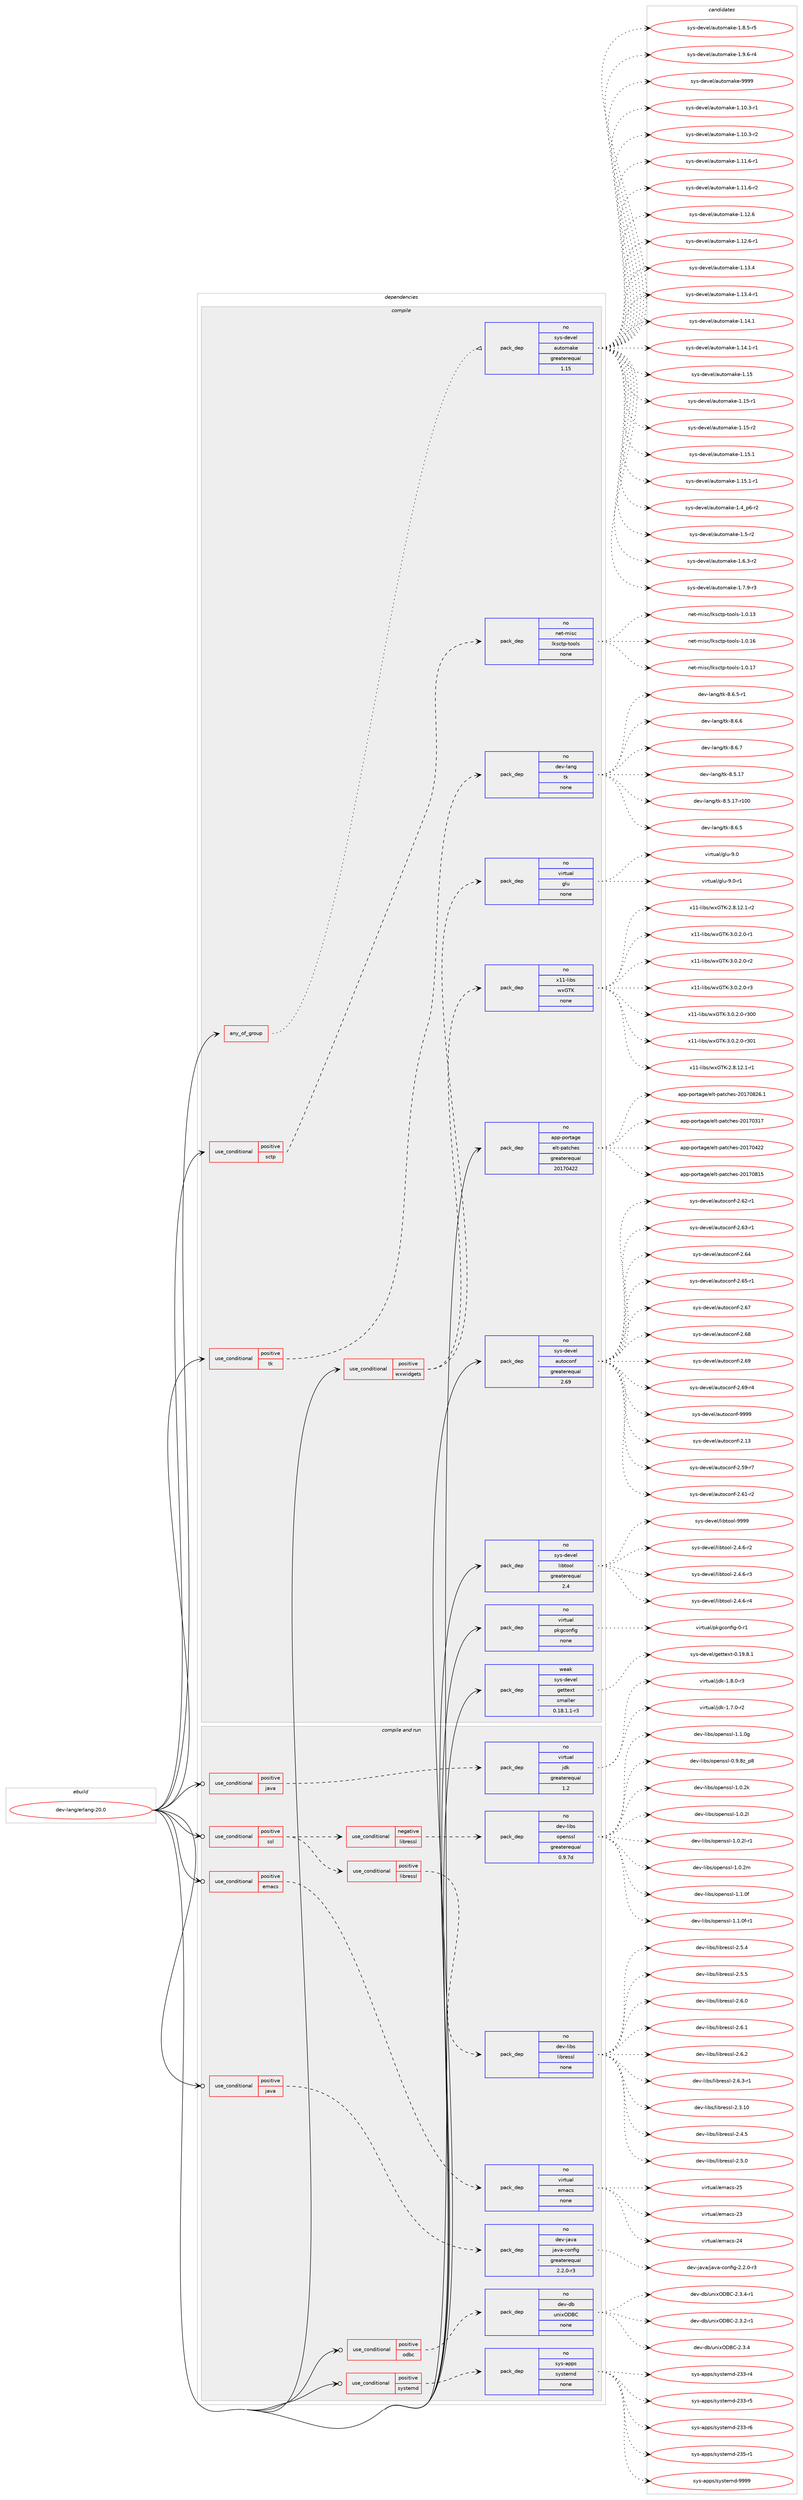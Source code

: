 digraph prolog {

# *************
# Graph options
# *************

newrank=true;
concentrate=true;
compound=true;
graph [rankdir=LR,fontname=Helvetica,fontsize=10,ranksep=1.5];#, ranksep=2.5, nodesep=0.2];
edge  [arrowhead=vee];
node  [fontname=Helvetica,fontsize=10];

# **********
# The ebuild
# **********

subgraph cluster_leftcol {
color=gray;
rank=same;
label=<<i>ebuild</i>>;
id [label="dev-lang/erlang-20.0", color=red, width=4, href="../dev-lang/erlang-20.0.svg"];
}

# ****************
# The dependencies
# ****************

subgraph cluster_midcol {
color=gray;
label=<<i>dependencies</i>>;
subgraph cluster_compile {
fillcolor="#eeeeee";
style=filled;
label=<<i>compile</i>>;
subgraph any3022 {
dependency106469 [label=<<TABLE BORDER="0" CELLBORDER="1" CELLSPACING="0" CELLPADDING="4"><TR><TD CELLPADDING="10">any_of_group</TD></TR></TABLE>>, shape=none, color=red];subgraph pack80615 {
dependency106470 [label=<<TABLE BORDER="0" CELLBORDER="1" CELLSPACING="0" CELLPADDING="4" WIDTH="220"><TR><TD ROWSPAN="6" CELLPADDING="30">pack_dep</TD></TR><TR><TD WIDTH="110">no</TD></TR><TR><TD>sys-devel</TD></TR><TR><TD>automake</TD></TR><TR><TD>greaterequal</TD></TR><TR><TD>1.15</TD></TR></TABLE>>, shape=none, color=blue];
}
dependency106469:e -> dependency106470:w [weight=20,style="dotted",arrowhead="oinv"];
}
id:e -> dependency106469:w [weight=20,style="solid",arrowhead="vee"];
subgraph cond22802 {
dependency106471 [label=<<TABLE BORDER="0" CELLBORDER="1" CELLSPACING="0" CELLPADDING="4"><TR><TD ROWSPAN="3" CELLPADDING="10">use_conditional</TD></TR><TR><TD>positive</TD></TR><TR><TD>sctp</TD></TR></TABLE>>, shape=none, color=red];
subgraph pack80616 {
dependency106472 [label=<<TABLE BORDER="0" CELLBORDER="1" CELLSPACING="0" CELLPADDING="4" WIDTH="220"><TR><TD ROWSPAN="6" CELLPADDING="30">pack_dep</TD></TR><TR><TD WIDTH="110">no</TD></TR><TR><TD>net-misc</TD></TR><TR><TD>lksctp-tools</TD></TR><TR><TD>none</TD></TR><TR><TD></TD></TR></TABLE>>, shape=none, color=blue];
}
dependency106471:e -> dependency106472:w [weight=20,style="dashed",arrowhead="vee"];
}
id:e -> dependency106471:w [weight=20,style="solid",arrowhead="vee"];
subgraph cond22803 {
dependency106473 [label=<<TABLE BORDER="0" CELLBORDER="1" CELLSPACING="0" CELLPADDING="4"><TR><TD ROWSPAN="3" CELLPADDING="10">use_conditional</TD></TR><TR><TD>positive</TD></TR><TR><TD>tk</TD></TR></TABLE>>, shape=none, color=red];
subgraph pack80617 {
dependency106474 [label=<<TABLE BORDER="0" CELLBORDER="1" CELLSPACING="0" CELLPADDING="4" WIDTH="220"><TR><TD ROWSPAN="6" CELLPADDING="30">pack_dep</TD></TR><TR><TD WIDTH="110">no</TD></TR><TR><TD>dev-lang</TD></TR><TR><TD>tk</TD></TR><TR><TD>none</TD></TR><TR><TD></TD></TR></TABLE>>, shape=none, color=blue];
}
dependency106473:e -> dependency106474:w [weight=20,style="dashed",arrowhead="vee"];
}
id:e -> dependency106473:w [weight=20,style="solid",arrowhead="vee"];
subgraph cond22804 {
dependency106475 [label=<<TABLE BORDER="0" CELLBORDER="1" CELLSPACING="0" CELLPADDING="4"><TR><TD ROWSPAN="3" CELLPADDING="10">use_conditional</TD></TR><TR><TD>positive</TD></TR><TR><TD>wxwidgets</TD></TR></TABLE>>, shape=none, color=red];
subgraph pack80618 {
dependency106476 [label=<<TABLE BORDER="0" CELLBORDER="1" CELLSPACING="0" CELLPADDING="4" WIDTH="220"><TR><TD ROWSPAN="6" CELLPADDING="30">pack_dep</TD></TR><TR><TD WIDTH="110">no</TD></TR><TR><TD>x11-libs</TD></TR><TR><TD>wxGTK</TD></TR><TR><TD>none</TD></TR><TR><TD></TD></TR></TABLE>>, shape=none, color=blue];
}
dependency106475:e -> dependency106476:w [weight=20,style="dashed",arrowhead="vee"];
subgraph pack80619 {
dependency106477 [label=<<TABLE BORDER="0" CELLBORDER="1" CELLSPACING="0" CELLPADDING="4" WIDTH="220"><TR><TD ROWSPAN="6" CELLPADDING="30">pack_dep</TD></TR><TR><TD WIDTH="110">no</TD></TR><TR><TD>virtual</TD></TR><TR><TD>glu</TD></TR><TR><TD>none</TD></TR><TR><TD></TD></TR></TABLE>>, shape=none, color=blue];
}
dependency106475:e -> dependency106477:w [weight=20,style="dashed",arrowhead="vee"];
}
id:e -> dependency106475:w [weight=20,style="solid",arrowhead="vee"];
subgraph pack80620 {
dependency106478 [label=<<TABLE BORDER="0" CELLBORDER="1" CELLSPACING="0" CELLPADDING="4" WIDTH="220"><TR><TD ROWSPAN="6" CELLPADDING="30">pack_dep</TD></TR><TR><TD WIDTH="110">no</TD></TR><TR><TD>app-portage</TD></TR><TR><TD>elt-patches</TD></TR><TR><TD>greaterequal</TD></TR><TR><TD>20170422</TD></TR></TABLE>>, shape=none, color=blue];
}
id:e -> dependency106478:w [weight=20,style="solid",arrowhead="vee"];
subgraph pack80621 {
dependency106479 [label=<<TABLE BORDER="0" CELLBORDER="1" CELLSPACING="0" CELLPADDING="4" WIDTH="220"><TR><TD ROWSPAN="6" CELLPADDING="30">pack_dep</TD></TR><TR><TD WIDTH="110">no</TD></TR><TR><TD>sys-devel</TD></TR><TR><TD>autoconf</TD></TR><TR><TD>greaterequal</TD></TR><TR><TD>2.69</TD></TR></TABLE>>, shape=none, color=blue];
}
id:e -> dependency106479:w [weight=20,style="solid",arrowhead="vee"];
subgraph pack80622 {
dependency106480 [label=<<TABLE BORDER="0" CELLBORDER="1" CELLSPACING="0" CELLPADDING="4" WIDTH="220"><TR><TD ROWSPAN="6" CELLPADDING="30">pack_dep</TD></TR><TR><TD WIDTH="110">no</TD></TR><TR><TD>sys-devel</TD></TR><TR><TD>libtool</TD></TR><TR><TD>greaterequal</TD></TR><TR><TD>2.4</TD></TR></TABLE>>, shape=none, color=blue];
}
id:e -> dependency106480:w [weight=20,style="solid",arrowhead="vee"];
subgraph pack80623 {
dependency106481 [label=<<TABLE BORDER="0" CELLBORDER="1" CELLSPACING="0" CELLPADDING="4" WIDTH="220"><TR><TD ROWSPAN="6" CELLPADDING="30">pack_dep</TD></TR><TR><TD WIDTH="110">no</TD></TR><TR><TD>virtual</TD></TR><TR><TD>pkgconfig</TD></TR><TR><TD>none</TD></TR><TR><TD></TD></TR></TABLE>>, shape=none, color=blue];
}
id:e -> dependency106481:w [weight=20,style="solid",arrowhead="vee"];
subgraph pack80624 {
dependency106482 [label=<<TABLE BORDER="0" CELLBORDER="1" CELLSPACING="0" CELLPADDING="4" WIDTH="220"><TR><TD ROWSPAN="6" CELLPADDING="30">pack_dep</TD></TR><TR><TD WIDTH="110">weak</TD></TR><TR><TD>sys-devel</TD></TR><TR><TD>gettext</TD></TR><TR><TD>smaller</TD></TR><TR><TD>0.18.1.1-r3</TD></TR></TABLE>>, shape=none, color=blue];
}
id:e -> dependency106482:w [weight=20,style="solid",arrowhead="vee"];
}
subgraph cluster_compileandrun {
fillcolor="#eeeeee";
style=filled;
label=<<i>compile and run</i>>;
subgraph cond22805 {
dependency106483 [label=<<TABLE BORDER="0" CELLBORDER="1" CELLSPACING="0" CELLPADDING="4"><TR><TD ROWSPAN="3" CELLPADDING="10">use_conditional</TD></TR><TR><TD>positive</TD></TR><TR><TD>emacs</TD></TR></TABLE>>, shape=none, color=red];
subgraph pack80625 {
dependency106484 [label=<<TABLE BORDER="0" CELLBORDER="1" CELLSPACING="0" CELLPADDING="4" WIDTH="220"><TR><TD ROWSPAN="6" CELLPADDING="30">pack_dep</TD></TR><TR><TD WIDTH="110">no</TD></TR><TR><TD>virtual</TD></TR><TR><TD>emacs</TD></TR><TR><TD>none</TD></TR><TR><TD></TD></TR></TABLE>>, shape=none, color=blue];
}
dependency106483:e -> dependency106484:w [weight=20,style="dashed",arrowhead="vee"];
}
id:e -> dependency106483:w [weight=20,style="solid",arrowhead="odotvee"];
subgraph cond22806 {
dependency106485 [label=<<TABLE BORDER="0" CELLBORDER="1" CELLSPACING="0" CELLPADDING="4"><TR><TD ROWSPAN="3" CELLPADDING="10">use_conditional</TD></TR><TR><TD>positive</TD></TR><TR><TD>java</TD></TR></TABLE>>, shape=none, color=red];
subgraph pack80626 {
dependency106486 [label=<<TABLE BORDER="0" CELLBORDER="1" CELLSPACING="0" CELLPADDING="4" WIDTH="220"><TR><TD ROWSPAN="6" CELLPADDING="30">pack_dep</TD></TR><TR><TD WIDTH="110">no</TD></TR><TR><TD>dev-java</TD></TR><TR><TD>java-config</TD></TR><TR><TD>greaterequal</TD></TR><TR><TD>2.2.0-r3</TD></TR></TABLE>>, shape=none, color=blue];
}
dependency106485:e -> dependency106486:w [weight=20,style="dashed",arrowhead="vee"];
}
id:e -> dependency106485:w [weight=20,style="solid",arrowhead="odotvee"];
subgraph cond22807 {
dependency106487 [label=<<TABLE BORDER="0" CELLBORDER="1" CELLSPACING="0" CELLPADDING="4"><TR><TD ROWSPAN="3" CELLPADDING="10">use_conditional</TD></TR><TR><TD>positive</TD></TR><TR><TD>java</TD></TR></TABLE>>, shape=none, color=red];
subgraph pack80627 {
dependency106488 [label=<<TABLE BORDER="0" CELLBORDER="1" CELLSPACING="0" CELLPADDING="4" WIDTH="220"><TR><TD ROWSPAN="6" CELLPADDING="30">pack_dep</TD></TR><TR><TD WIDTH="110">no</TD></TR><TR><TD>virtual</TD></TR><TR><TD>jdk</TD></TR><TR><TD>greaterequal</TD></TR><TR><TD>1.2</TD></TR></TABLE>>, shape=none, color=blue];
}
dependency106487:e -> dependency106488:w [weight=20,style="dashed",arrowhead="vee"];
}
id:e -> dependency106487:w [weight=20,style="solid",arrowhead="odotvee"];
subgraph cond22808 {
dependency106489 [label=<<TABLE BORDER="0" CELLBORDER="1" CELLSPACING="0" CELLPADDING="4"><TR><TD ROWSPAN="3" CELLPADDING="10">use_conditional</TD></TR><TR><TD>positive</TD></TR><TR><TD>odbc</TD></TR></TABLE>>, shape=none, color=red];
subgraph pack80628 {
dependency106490 [label=<<TABLE BORDER="0" CELLBORDER="1" CELLSPACING="0" CELLPADDING="4" WIDTH="220"><TR><TD ROWSPAN="6" CELLPADDING="30">pack_dep</TD></TR><TR><TD WIDTH="110">no</TD></TR><TR><TD>dev-db</TD></TR><TR><TD>unixODBC</TD></TR><TR><TD>none</TD></TR><TR><TD></TD></TR></TABLE>>, shape=none, color=blue];
}
dependency106489:e -> dependency106490:w [weight=20,style="dashed",arrowhead="vee"];
}
id:e -> dependency106489:w [weight=20,style="solid",arrowhead="odotvee"];
subgraph cond22809 {
dependency106491 [label=<<TABLE BORDER="0" CELLBORDER="1" CELLSPACING="0" CELLPADDING="4"><TR><TD ROWSPAN="3" CELLPADDING="10">use_conditional</TD></TR><TR><TD>positive</TD></TR><TR><TD>ssl</TD></TR></TABLE>>, shape=none, color=red];
subgraph cond22810 {
dependency106492 [label=<<TABLE BORDER="0" CELLBORDER="1" CELLSPACING="0" CELLPADDING="4"><TR><TD ROWSPAN="3" CELLPADDING="10">use_conditional</TD></TR><TR><TD>negative</TD></TR><TR><TD>libressl</TD></TR></TABLE>>, shape=none, color=red];
subgraph pack80629 {
dependency106493 [label=<<TABLE BORDER="0" CELLBORDER="1" CELLSPACING="0" CELLPADDING="4" WIDTH="220"><TR><TD ROWSPAN="6" CELLPADDING="30">pack_dep</TD></TR><TR><TD WIDTH="110">no</TD></TR><TR><TD>dev-libs</TD></TR><TR><TD>openssl</TD></TR><TR><TD>greaterequal</TD></TR><TR><TD>0.9.7d</TD></TR></TABLE>>, shape=none, color=blue];
}
dependency106492:e -> dependency106493:w [weight=20,style="dashed",arrowhead="vee"];
}
dependency106491:e -> dependency106492:w [weight=20,style="dashed",arrowhead="vee"];
subgraph cond22811 {
dependency106494 [label=<<TABLE BORDER="0" CELLBORDER="1" CELLSPACING="0" CELLPADDING="4"><TR><TD ROWSPAN="3" CELLPADDING="10">use_conditional</TD></TR><TR><TD>positive</TD></TR><TR><TD>libressl</TD></TR></TABLE>>, shape=none, color=red];
subgraph pack80630 {
dependency106495 [label=<<TABLE BORDER="0" CELLBORDER="1" CELLSPACING="0" CELLPADDING="4" WIDTH="220"><TR><TD ROWSPAN="6" CELLPADDING="30">pack_dep</TD></TR><TR><TD WIDTH="110">no</TD></TR><TR><TD>dev-libs</TD></TR><TR><TD>libressl</TD></TR><TR><TD>none</TD></TR><TR><TD></TD></TR></TABLE>>, shape=none, color=blue];
}
dependency106494:e -> dependency106495:w [weight=20,style="dashed",arrowhead="vee"];
}
dependency106491:e -> dependency106494:w [weight=20,style="dashed",arrowhead="vee"];
}
id:e -> dependency106491:w [weight=20,style="solid",arrowhead="odotvee"];
subgraph cond22812 {
dependency106496 [label=<<TABLE BORDER="0" CELLBORDER="1" CELLSPACING="0" CELLPADDING="4"><TR><TD ROWSPAN="3" CELLPADDING="10">use_conditional</TD></TR><TR><TD>positive</TD></TR><TR><TD>systemd</TD></TR></TABLE>>, shape=none, color=red];
subgraph pack80631 {
dependency106497 [label=<<TABLE BORDER="0" CELLBORDER="1" CELLSPACING="0" CELLPADDING="4" WIDTH="220"><TR><TD ROWSPAN="6" CELLPADDING="30">pack_dep</TD></TR><TR><TD WIDTH="110">no</TD></TR><TR><TD>sys-apps</TD></TR><TR><TD>systemd</TD></TR><TR><TD>none</TD></TR><TR><TD></TD></TR></TABLE>>, shape=none, color=blue];
}
dependency106496:e -> dependency106497:w [weight=20,style="dashed",arrowhead="vee"];
}
id:e -> dependency106496:w [weight=20,style="solid",arrowhead="odotvee"];
}
subgraph cluster_run {
fillcolor="#eeeeee";
style=filled;
label=<<i>run</i>>;
}
}

# **************
# The candidates
# **************

subgraph cluster_choices {
rank=same;
color=gray;
label=<<i>candidates</i>>;

subgraph choice80615 {
color=black;
nodesep=1;
choice11512111545100101118101108479711711611110997107101454946494846514511449 [label="sys-devel/automake-1.10.3-r1", color=red, width=4,href="../sys-devel/automake-1.10.3-r1.svg"];
choice11512111545100101118101108479711711611110997107101454946494846514511450 [label="sys-devel/automake-1.10.3-r2", color=red, width=4,href="../sys-devel/automake-1.10.3-r2.svg"];
choice11512111545100101118101108479711711611110997107101454946494946544511449 [label="sys-devel/automake-1.11.6-r1", color=red, width=4,href="../sys-devel/automake-1.11.6-r1.svg"];
choice11512111545100101118101108479711711611110997107101454946494946544511450 [label="sys-devel/automake-1.11.6-r2", color=red, width=4,href="../sys-devel/automake-1.11.6-r2.svg"];
choice1151211154510010111810110847971171161111099710710145494649504654 [label="sys-devel/automake-1.12.6", color=red, width=4,href="../sys-devel/automake-1.12.6.svg"];
choice11512111545100101118101108479711711611110997107101454946495046544511449 [label="sys-devel/automake-1.12.6-r1", color=red, width=4,href="../sys-devel/automake-1.12.6-r1.svg"];
choice1151211154510010111810110847971171161111099710710145494649514652 [label="sys-devel/automake-1.13.4", color=red, width=4,href="../sys-devel/automake-1.13.4.svg"];
choice11512111545100101118101108479711711611110997107101454946495146524511449 [label="sys-devel/automake-1.13.4-r1", color=red, width=4,href="../sys-devel/automake-1.13.4-r1.svg"];
choice1151211154510010111810110847971171161111099710710145494649524649 [label="sys-devel/automake-1.14.1", color=red, width=4,href="../sys-devel/automake-1.14.1.svg"];
choice11512111545100101118101108479711711611110997107101454946495246494511449 [label="sys-devel/automake-1.14.1-r1", color=red, width=4,href="../sys-devel/automake-1.14.1-r1.svg"];
choice115121115451001011181011084797117116111109971071014549464953 [label="sys-devel/automake-1.15", color=red, width=4,href="../sys-devel/automake-1.15.svg"];
choice1151211154510010111810110847971171161111099710710145494649534511449 [label="sys-devel/automake-1.15-r1", color=red, width=4,href="../sys-devel/automake-1.15-r1.svg"];
choice1151211154510010111810110847971171161111099710710145494649534511450 [label="sys-devel/automake-1.15-r2", color=red, width=4,href="../sys-devel/automake-1.15-r2.svg"];
choice1151211154510010111810110847971171161111099710710145494649534649 [label="sys-devel/automake-1.15.1", color=red, width=4,href="../sys-devel/automake-1.15.1.svg"];
choice11512111545100101118101108479711711611110997107101454946495346494511449 [label="sys-devel/automake-1.15.1-r1", color=red, width=4,href="../sys-devel/automake-1.15.1-r1.svg"];
choice115121115451001011181011084797117116111109971071014549465295112544511450 [label="sys-devel/automake-1.4_p6-r2", color=red, width=4,href="../sys-devel/automake-1.4_p6-r2.svg"];
choice11512111545100101118101108479711711611110997107101454946534511450 [label="sys-devel/automake-1.5-r2", color=red, width=4,href="../sys-devel/automake-1.5-r2.svg"];
choice115121115451001011181011084797117116111109971071014549465446514511450 [label="sys-devel/automake-1.6.3-r2", color=red, width=4,href="../sys-devel/automake-1.6.3-r2.svg"];
choice115121115451001011181011084797117116111109971071014549465546574511451 [label="sys-devel/automake-1.7.9-r3", color=red, width=4,href="../sys-devel/automake-1.7.9-r3.svg"];
choice115121115451001011181011084797117116111109971071014549465646534511453 [label="sys-devel/automake-1.8.5-r5", color=red, width=4,href="../sys-devel/automake-1.8.5-r5.svg"];
choice115121115451001011181011084797117116111109971071014549465746544511452 [label="sys-devel/automake-1.9.6-r4", color=red, width=4,href="../sys-devel/automake-1.9.6-r4.svg"];
choice115121115451001011181011084797117116111109971071014557575757 [label="sys-devel/automake-9999", color=red, width=4,href="../sys-devel/automake-9999.svg"];
dependency106470:e -> choice11512111545100101118101108479711711611110997107101454946494846514511449:w [style=dotted,weight="100"];
dependency106470:e -> choice11512111545100101118101108479711711611110997107101454946494846514511450:w [style=dotted,weight="100"];
dependency106470:e -> choice11512111545100101118101108479711711611110997107101454946494946544511449:w [style=dotted,weight="100"];
dependency106470:e -> choice11512111545100101118101108479711711611110997107101454946494946544511450:w [style=dotted,weight="100"];
dependency106470:e -> choice1151211154510010111810110847971171161111099710710145494649504654:w [style=dotted,weight="100"];
dependency106470:e -> choice11512111545100101118101108479711711611110997107101454946495046544511449:w [style=dotted,weight="100"];
dependency106470:e -> choice1151211154510010111810110847971171161111099710710145494649514652:w [style=dotted,weight="100"];
dependency106470:e -> choice11512111545100101118101108479711711611110997107101454946495146524511449:w [style=dotted,weight="100"];
dependency106470:e -> choice1151211154510010111810110847971171161111099710710145494649524649:w [style=dotted,weight="100"];
dependency106470:e -> choice11512111545100101118101108479711711611110997107101454946495246494511449:w [style=dotted,weight="100"];
dependency106470:e -> choice115121115451001011181011084797117116111109971071014549464953:w [style=dotted,weight="100"];
dependency106470:e -> choice1151211154510010111810110847971171161111099710710145494649534511449:w [style=dotted,weight="100"];
dependency106470:e -> choice1151211154510010111810110847971171161111099710710145494649534511450:w [style=dotted,weight="100"];
dependency106470:e -> choice1151211154510010111810110847971171161111099710710145494649534649:w [style=dotted,weight="100"];
dependency106470:e -> choice11512111545100101118101108479711711611110997107101454946495346494511449:w [style=dotted,weight="100"];
dependency106470:e -> choice115121115451001011181011084797117116111109971071014549465295112544511450:w [style=dotted,weight="100"];
dependency106470:e -> choice11512111545100101118101108479711711611110997107101454946534511450:w [style=dotted,weight="100"];
dependency106470:e -> choice115121115451001011181011084797117116111109971071014549465446514511450:w [style=dotted,weight="100"];
dependency106470:e -> choice115121115451001011181011084797117116111109971071014549465546574511451:w [style=dotted,weight="100"];
dependency106470:e -> choice115121115451001011181011084797117116111109971071014549465646534511453:w [style=dotted,weight="100"];
dependency106470:e -> choice115121115451001011181011084797117116111109971071014549465746544511452:w [style=dotted,weight="100"];
dependency106470:e -> choice115121115451001011181011084797117116111109971071014557575757:w [style=dotted,weight="100"];
}
subgraph choice80616 {
color=black;
nodesep=1;
choice110101116451091051159947108107115991161124511611111110811545494648464951 [label="net-misc/lksctp-tools-1.0.13", color=red, width=4,href="../net-misc/lksctp-tools-1.0.13.svg"];
choice110101116451091051159947108107115991161124511611111110811545494648464954 [label="net-misc/lksctp-tools-1.0.16", color=red, width=4,href="../net-misc/lksctp-tools-1.0.16.svg"];
choice110101116451091051159947108107115991161124511611111110811545494648464955 [label="net-misc/lksctp-tools-1.0.17", color=red, width=4,href="../net-misc/lksctp-tools-1.0.17.svg"];
dependency106472:e -> choice110101116451091051159947108107115991161124511611111110811545494648464951:w [style=dotted,weight="100"];
dependency106472:e -> choice110101116451091051159947108107115991161124511611111110811545494648464954:w [style=dotted,weight="100"];
dependency106472:e -> choice110101116451091051159947108107115991161124511611111110811545494648464955:w [style=dotted,weight="100"];
}
subgraph choice80617 {
color=black;
nodesep=1;
choice10010111845108971101034711610745564653464955 [label="dev-lang/tk-8.5.17", color=red, width=4,href="../dev-lang/tk-8.5.17.svg"];
choice1001011184510897110103471161074556465346495545114494848 [label="dev-lang/tk-8.5.17-r100", color=red, width=4,href="../dev-lang/tk-8.5.17-r100.svg"];
choice100101118451089711010347116107455646544653 [label="dev-lang/tk-8.6.5", color=red, width=4,href="../dev-lang/tk-8.6.5.svg"];
choice1001011184510897110103471161074556465446534511449 [label="dev-lang/tk-8.6.5-r1", color=red, width=4,href="../dev-lang/tk-8.6.5-r1.svg"];
choice100101118451089711010347116107455646544654 [label="dev-lang/tk-8.6.6", color=red, width=4,href="../dev-lang/tk-8.6.6.svg"];
choice100101118451089711010347116107455646544655 [label="dev-lang/tk-8.6.7", color=red, width=4,href="../dev-lang/tk-8.6.7.svg"];
dependency106474:e -> choice10010111845108971101034711610745564653464955:w [style=dotted,weight="100"];
dependency106474:e -> choice1001011184510897110103471161074556465346495545114494848:w [style=dotted,weight="100"];
dependency106474:e -> choice100101118451089711010347116107455646544653:w [style=dotted,weight="100"];
dependency106474:e -> choice1001011184510897110103471161074556465446534511449:w [style=dotted,weight="100"];
dependency106474:e -> choice100101118451089711010347116107455646544654:w [style=dotted,weight="100"];
dependency106474:e -> choice100101118451089711010347116107455646544655:w [style=dotted,weight="100"];
}
subgraph choice80618 {
color=black;
nodesep=1;
choice12049494510810598115471191207184754550465646495046494511449 [label="x11-libs/wxGTK-2.8.12.1-r1", color=red, width=4,href="../x11-libs/wxGTK-2.8.12.1-r1.svg"];
choice12049494510810598115471191207184754550465646495046494511450 [label="x11-libs/wxGTK-2.8.12.1-r2", color=red, width=4,href="../x11-libs/wxGTK-2.8.12.1-r2.svg"];
choice120494945108105981154711912071847545514648465046484511449 [label="x11-libs/wxGTK-3.0.2.0-r1", color=red, width=4,href="../x11-libs/wxGTK-3.0.2.0-r1.svg"];
choice120494945108105981154711912071847545514648465046484511450 [label="x11-libs/wxGTK-3.0.2.0-r2", color=red, width=4,href="../x11-libs/wxGTK-3.0.2.0-r2.svg"];
choice120494945108105981154711912071847545514648465046484511451 [label="x11-libs/wxGTK-3.0.2.0-r3", color=red, width=4,href="../x11-libs/wxGTK-3.0.2.0-r3.svg"];
choice1204949451081059811547119120718475455146484650464845114514848 [label="x11-libs/wxGTK-3.0.2.0-r300", color=red, width=4,href="../x11-libs/wxGTK-3.0.2.0-r300.svg"];
choice1204949451081059811547119120718475455146484650464845114514849 [label="x11-libs/wxGTK-3.0.2.0-r301", color=red, width=4,href="../x11-libs/wxGTK-3.0.2.0-r301.svg"];
dependency106476:e -> choice12049494510810598115471191207184754550465646495046494511449:w [style=dotted,weight="100"];
dependency106476:e -> choice12049494510810598115471191207184754550465646495046494511450:w [style=dotted,weight="100"];
dependency106476:e -> choice120494945108105981154711912071847545514648465046484511449:w [style=dotted,weight="100"];
dependency106476:e -> choice120494945108105981154711912071847545514648465046484511450:w [style=dotted,weight="100"];
dependency106476:e -> choice120494945108105981154711912071847545514648465046484511451:w [style=dotted,weight="100"];
dependency106476:e -> choice1204949451081059811547119120718475455146484650464845114514848:w [style=dotted,weight="100"];
dependency106476:e -> choice1204949451081059811547119120718475455146484650464845114514849:w [style=dotted,weight="100"];
}
subgraph choice80619 {
color=black;
nodesep=1;
choice118105114116117971084710310811745574648 [label="virtual/glu-9.0", color=red, width=4,href="../virtual/glu-9.0.svg"];
choice1181051141161179710847103108117455746484511449 [label="virtual/glu-9.0-r1", color=red, width=4,href="../virtual/glu-9.0-r1.svg"];
dependency106477:e -> choice118105114116117971084710310811745574648:w [style=dotted,weight="100"];
dependency106477:e -> choice1181051141161179710847103108117455746484511449:w [style=dotted,weight="100"];
}
subgraph choice80620 {
color=black;
nodesep=1;
choice97112112451121111141169710310147101108116451129711699104101115455048495548514955 [label="app-portage/elt-patches-20170317", color=red, width=4,href="../app-portage/elt-patches-20170317.svg"];
choice97112112451121111141169710310147101108116451129711699104101115455048495548525050 [label="app-portage/elt-patches-20170422", color=red, width=4,href="../app-portage/elt-patches-20170422.svg"];
choice97112112451121111141169710310147101108116451129711699104101115455048495548564953 [label="app-portage/elt-patches-20170815", color=red, width=4,href="../app-portage/elt-patches-20170815.svg"];
choice971121124511211111411697103101471011081164511297116991041011154550484955485650544649 [label="app-portage/elt-patches-20170826.1", color=red, width=4,href="../app-portage/elt-patches-20170826.1.svg"];
dependency106478:e -> choice97112112451121111141169710310147101108116451129711699104101115455048495548514955:w [style=dotted,weight="100"];
dependency106478:e -> choice97112112451121111141169710310147101108116451129711699104101115455048495548525050:w [style=dotted,weight="100"];
dependency106478:e -> choice97112112451121111141169710310147101108116451129711699104101115455048495548564953:w [style=dotted,weight="100"];
dependency106478:e -> choice971121124511211111411697103101471011081164511297116991041011154550484955485650544649:w [style=dotted,weight="100"];
}
subgraph choice80621 {
color=black;
nodesep=1;
choice115121115451001011181011084797117116111991111101024550464951 [label="sys-devel/autoconf-2.13", color=red, width=4,href="../sys-devel/autoconf-2.13.svg"];
choice1151211154510010111810110847971171161119911111010245504653574511455 [label="sys-devel/autoconf-2.59-r7", color=red, width=4,href="../sys-devel/autoconf-2.59-r7.svg"];
choice1151211154510010111810110847971171161119911111010245504654494511450 [label="sys-devel/autoconf-2.61-r2", color=red, width=4,href="../sys-devel/autoconf-2.61-r2.svg"];
choice1151211154510010111810110847971171161119911111010245504654504511449 [label="sys-devel/autoconf-2.62-r1", color=red, width=4,href="../sys-devel/autoconf-2.62-r1.svg"];
choice1151211154510010111810110847971171161119911111010245504654514511449 [label="sys-devel/autoconf-2.63-r1", color=red, width=4,href="../sys-devel/autoconf-2.63-r1.svg"];
choice115121115451001011181011084797117116111991111101024550465452 [label="sys-devel/autoconf-2.64", color=red, width=4,href="../sys-devel/autoconf-2.64.svg"];
choice1151211154510010111810110847971171161119911111010245504654534511449 [label="sys-devel/autoconf-2.65-r1", color=red, width=4,href="../sys-devel/autoconf-2.65-r1.svg"];
choice115121115451001011181011084797117116111991111101024550465455 [label="sys-devel/autoconf-2.67", color=red, width=4,href="../sys-devel/autoconf-2.67.svg"];
choice115121115451001011181011084797117116111991111101024550465456 [label="sys-devel/autoconf-2.68", color=red, width=4,href="../sys-devel/autoconf-2.68.svg"];
choice115121115451001011181011084797117116111991111101024550465457 [label="sys-devel/autoconf-2.69", color=red, width=4,href="../sys-devel/autoconf-2.69.svg"];
choice1151211154510010111810110847971171161119911111010245504654574511452 [label="sys-devel/autoconf-2.69-r4", color=red, width=4,href="../sys-devel/autoconf-2.69-r4.svg"];
choice115121115451001011181011084797117116111991111101024557575757 [label="sys-devel/autoconf-9999", color=red, width=4,href="../sys-devel/autoconf-9999.svg"];
dependency106479:e -> choice115121115451001011181011084797117116111991111101024550464951:w [style=dotted,weight="100"];
dependency106479:e -> choice1151211154510010111810110847971171161119911111010245504653574511455:w [style=dotted,weight="100"];
dependency106479:e -> choice1151211154510010111810110847971171161119911111010245504654494511450:w [style=dotted,weight="100"];
dependency106479:e -> choice1151211154510010111810110847971171161119911111010245504654504511449:w [style=dotted,weight="100"];
dependency106479:e -> choice1151211154510010111810110847971171161119911111010245504654514511449:w [style=dotted,weight="100"];
dependency106479:e -> choice115121115451001011181011084797117116111991111101024550465452:w [style=dotted,weight="100"];
dependency106479:e -> choice1151211154510010111810110847971171161119911111010245504654534511449:w [style=dotted,weight="100"];
dependency106479:e -> choice115121115451001011181011084797117116111991111101024550465455:w [style=dotted,weight="100"];
dependency106479:e -> choice115121115451001011181011084797117116111991111101024550465456:w [style=dotted,weight="100"];
dependency106479:e -> choice115121115451001011181011084797117116111991111101024550465457:w [style=dotted,weight="100"];
dependency106479:e -> choice1151211154510010111810110847971171161119911111010245504654574511452:w [style=dotted,weight="100"];
dependency106479:e -> choice115121115451001011181011084797117116111991111101024557575757:w [style=dotted,weight="100"];
}
subgraph choice80622 {
color=black;
nodesep=1;
choice1151211154510010111810110847108105981161111111084550465246544511450 [label="sys-devel/libtool-2.4.6-r2", color=red, width=4,href="../sys-devel/libtool-2.4.6-r2.svg"];
choice1151211154510010111810110847108105981161111111084550465246544511451 [label="sys-devel/libtool-2.4.6-r3", color=red, width=4,href="../sys-devel/libtool-2.4.6-r3.svg"];
choice1151211154510010111810110847108105981161111111084550465246544511452 [label="sys-devel/libtool-2.4.6-r4", color=red, width=4,href="../sys-devel/libtool-2.4.6-r4.svg"];
choice1151211154510010111810110847108105981161111111084557575757 [label="sys-devel/libtool-9999", color=red, width=4,href="../sys-devel/libtool-9999.svg"];
dependency106480:e -> choice1151211154510010111810110847108105981161111111084550465246544511450:w [style=dotted,weight="100"];
dependency106480:e -> choice1151211154510010111810110847108105981161111111084550465246544511451:w [style=dotted,weight="100"];
dependency106480:e -> choice1151211154510010111810110847108105981161111111084550465246544511452:w [style=dotted,weight="100"];
dependency106480:e -> choice1151211154510010111810110847108105981161111111084557575757:w [style=dotted,weight="100"];
}
subgraph choice80623 {
color=black;
nodesep=1;
choice11810511411611797108471121071039911111010210510345484511449 [label="virtual/pkgconfig-0-r1", color=red, width=4,href="../virtual/pkgconfig-0-r1.svg"];
dependency106481:e -> choice11810511411611797108471121071039911111010210510345484511449:w [style=dotted,weight="100"];
}
subgraph choice80624 {
color=black;
nodesep=1;
choice1151211154510010111810110847103101116116101120116454846495746564649 [label="sys-devel/gettext-0.19.8.1", color=red, width=4,href="../sys-devel/gettext-0.19.8.1.svg"];
dependency106482:e -> choice1151211154510010111810110847103101116116101120116454846495746564649:w [style=dotted,weight="100"];
}
subgraph choice80625 {
color=black;
nodesep=1;
choice11810511411611797108471011099799115455051 [label="virtual/emacs-23", color=red, width=4,href="../virtual/emacs-23.svg"];
choice11810511411611797108471011099799115455052 [label="virtual/emacs-24", color=red, width=4,href="../virtual/emacs-24.svg"];
choice11810511411611797108471011099799115455053 [label="virtual/emacs-25", color=red, width=4,href="../virtual/emacs-25.svg"];
dependency106484:e -> choice11810511411611797108471011099799115455051:w [style=dotted,weight="100"];
dependency106484:e -> choice11810511411611797108471011099799115455052:w [style=dotted,weight="100"];
dependency106484:e -> choice11810511411611797108471011099799115455053:w [style=dotted,weight="100"];
}
subgraph choice80626 {
color=black;
nodesep=1;
choice10010111845106971189747106971189745991111101021051034550465046484511451 [label="dev-java/java-config-2.2.0-r3", color=red, width=4,href="../dev-java/java-config-2.2.0-r3.svg"];
dependency106486:e -> choice10010111845106971189747106971189745991111101021051034550465046484511451:w [style=dotted,weight="100"];
}
subgraph choice80627 {
color=black;
nodesep=1;
choice11810511411611797108471061001074549465546484511450 [label="virtual/jdk-1.7.0-r2", color=red, width=4,href="../virtual/jdk-1.7.0-r2.svg"];
choice11810511411611797108471061001074549465646484511451 [label="virtual/jdk-1.8.0-r3", color=red, width=4,href="../virtual/jdk-1.8.0-r3.svg"];
dependency106488:e -> choice11810511411611797108471061001074549465546484511450:w [style=dotted,weight="100"];
dependency106488:e -> choice11810511411611797108471061001074549465646484511451:w [style=dotted,weight="100"];
}
subgraph choice80628 {
color=black;
nodesep=1;
choice100101118451009847117110105120796866674550465146504511449 [label="dev-db/unixODBC-2.3.2-r1", color=red, width=4,href="../dev-db/unixODBC-2.3.2-r1.svg"];
choice10010111845100984711711010512079686667455046514652 [label="dev-db/unixODBC-2.3.4", color=red, width=4,href="../dev-db/unixODBC-2.3.4.svg"];
choice100101118451009847117110105120796866674550465146524511449 [label="dev-db/unixODBC-2.3.4-r1", color=red, width=4,href="../dev-db/unixODBC-2.3.4-r1.svg"];
dependency106490:e -> choice100101118451009847117110105120796866674550465146504511449:w [style=dotted,weight="100"];
dependency106490:e -> choice10010111845100984711711010512079686667455046514652:w [style=dotted,weight="100"];
dependency106490:e -> choice100101118451009847117110105120796866674550465146524511449:w [style=dotted,weight="100"];
}
subgraph choice80629 {
color=black;
nodesep=1;
choice1001011184510810598115471111121011101151151084548465746561229511256 [label="dev-libs/openssl-0.9.8z_p8", color=red, width=4,href="../dev-libs/openssl-0.9.8z_p8.svg"];
choice100101118451081059811547111112101110115115108454946484650107 [label="dev-libs/openssl-1.0.2k", color=red, width=4,href="../dev-libs/openssl-1.0.2k.svg"];
choice100101118451081059811547111112101110115115108454946484650108 [label="dev-libs/openssl-1.0.2l", color=red, width=4,href="../dev-libs/openssl-1.0.2l.svg"];
choice1001011184510810598115471111121011101151151084549464846501084511449 [label="dev-libs/openssl-1.0.2l-r1", color=red, width=4,href="../dev-libs/openssl-1.0.2l-r1.svg"];
choice100101118451081059811547111112101110115115108454946484650109 [label="dev-libs/openssl-1.0.2m", color=red, width=4,href="../dev-libs/openssl-1.0.2m.svg"];
choice100101118451081059811547111112101110115115108454946494648102 [label="dev-libs/openssl-1.1.0f", color=red, width=4,href="../dev-libs/openssl-1.1.0f.svg"];
choice1001011184510810598115471111121011101151151084549464946481024511449 [label="dev-libs/openssl-1.1.0f-r1", color=red, width=4,href="../dev-libs/openssl-1.1.0f-r1.svg"];
choice100101118451081059811547111112101110115115108454946494648103 [label="dev-libs/openssl-1.1.0g", color=red, width=4,href="../dev-libs/openssl-1.1.0g.svg"];
dependency106493:e -> choice1001011184510810598115471111121011101151151084548465746561229511256:w [style=dotted,weight="100"];
dependency106493:e -> choice100101118451081059811547111112101110115115108454946484650107:w [style=dotted,weight="100"];
dependency106493:e -> choice100101118451081059811547111112101110115115108454946484650108:w [style=dotted,weight="100"];
dependency106493:e -> choice1001011184510810598115471111121011101151151084549464846501084511449:w [style=dotted,weight="100"];
dependency106493:e -> choice100101118451081059811547111112101110115115108454946484650109:w [style=dotted,weight="100"];
dependency106493:e -> choice100101118451081059811547111112101110115115108454946494648102:w [style=dotted,weight="100"];
dependency106493:e -> choice1001011184510810598115471111121011101151151084549464946481024511449:w [style=dotted,weight="100"];
dependency106493:e -> choice100101118451081059811547111112101110115115108454946494648103:w [style=dotted,weight="100"];
}
subgraph choice80630 {
color=black;
nodesep=1;
choice1001011184510810598115471081059811410111511510845504651464948 [label="dev-libs/libressl-2.3.10", color=red, width=4,href="../dev-libs/libressl-2.3.10.svg"];
choice10010111845108105981154710810598114101115115108455046524653 [label="dev-libs/libressl-2.4.5", color=red, width=4,href="../dev-libs/libressl-2.4.5.svg"];
choice10010111845108105981154710810598114101115115108455046534648 [label="dev-libs/libressl-2.5.0", color=red, width=4,href="../dev-libs/libressl-2.5.0.svg"];
choice10010111845108105981154710810598114101115115108455046534652 [label="dev-libs/libressl-2.5.4", color=red, width=4,href="../dev-libs/libressl-2.5.4.svg"];
choice10010111845108105981154710810598114101115115108455046534653 [label="dev-libs/libressl-2.5.5", color=red, width=4,href="../dev-libs/libressl-2.5.5.svg"];
choice10010111845108105981154710810598114101115115108455046544648 [label="dev-libs/libressl-2.6.0", color=red, width=4,href="../dev-libs/libressl-2.6.0.svg"];
choice10010111845108105981154710810598114101115115108455046544649 [label="dev-libs/libressl-2.6.1", color=red, width=4,href="../dev-libs/libressl-2.6.1.svg"];
choice10010111845108105981154710810598114101115115108455046544650 [label="dev-libs/libressl-2.6.2", color=red, width=4,href="../dev-libs/libressl-2.6.2.svg"];
choice100101118451081059811547108105981141011151151084550465446514511449 [label="dev-libs/libressl-2.6.3-r1", color=red, width=4,href="../dev-libs/libressl-2.6.3-r1.svg"];
dependency106495:e -> choice1001011184510810598115471081059811410111511510845504651464948:w [style=dotted,weight="100"];
dependency106495:e -> choice10010111845108105981154710810598114101115115108455046524653:w [style=dotted,weight="100"];
dependency106495:e -> choice10010111845108105981154710810598114101115115108455046534648:w [style=dotted,weight="100"];
dependency106495:e -> choice10010111845108105981154710810598114101115115108455046534652:w [style=dotted,weight="100"];
dependency106495:e -> choice10010111845108105981154710810598114101115115108455046534653:w [style=dotted,weight="100"];
dependency106495:e -> choice10010111845108105981154710810598114101115115108455046544648:w [style=dotted,weight="100"];
dependency106495:e -> choice10010111845108105981154710810598114101115115108455046544649:w [style=dotted,weight="100"];
dependency106495:e -> choice10010111845108105981154710810598114101115115108455046544650:w [style=dotted,weight="100"];
dependency106495:e -> choice100101118451081059811547108105981141011151151084550465446514511449:w [style=dotted,weight="100"];
}
subgraph choice80631 {
color=black;
nodesep=1;
choice115121115459711211211547115121115116101109100455051514511452 [label="sys-apps/systemd-233-r4", color=red, width=4,href="../sys-apps/systemd-233-r4.svg"];
choice115121115459711211211547115121115116101109100455051514511453 [label="sys-apps/systemd-233-r5", color=red, width=4,href="../sys-apps/systemd-233-r5.svg"];
choice115121115459711211211547115121115116101109100455051514511454 [label="sys-apps/systemd-233-r6", color=red, width=4,href="../sys-apps/systemd-233-r6.svg"];
choice115121115459711211211547115121115116101109100455051534511449 [label="sys-apps/systemd-235-r1", color=red, width=4,href="../sys-apps/systemd-235-r1.svg"];
choice1151211154597112112115471151211151161011091004557575757 [label="sys-apps/systemd-9999", color=red, width=4,href="../sys-apps/systemd-9999.svg"];
dependency106497:e -> choice115121115459711211211547115121115116101109100455051514511452:w [style=dotted,weight="100"];
dependency106497:e -> choice115121115459711211211547115121115116101109100455051514511453:w [style=dotted,weight="100"];
dependency106497:e -> choice115121115459711211211547115121115116101109100455051514511454:w [style=dotted,weight="100"];
dependency106497:e -> choice115121115459711211211547115121115116101109100455051534511449:w [style=dotted,weight="100"];
dependency106497:e -> choice1151211154597112112115471151211151161011091004557575757:w [style=dotted,weight="100"];
}
}

}
